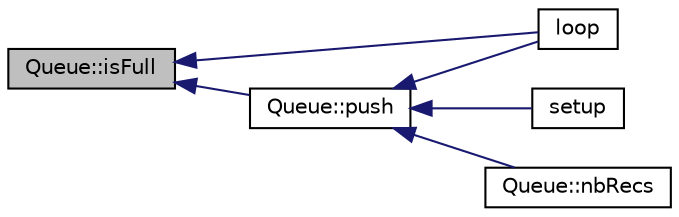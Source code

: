 digraph "Queue::isFull"
{
  edge [fontname="Helvetica",fontsize="10",labelfontname="Helvetica",labelfontsize="10"];
  node [fontname="Helvetica",fontsize="10",shape=record];
  rankdir="LR";
  Node31 [label="Queue::isFull",height=0.2,width=0.4,color="black", fillcolor="grey75", style="filled", fontcolor="black"];
  Node31 -> Node32 [dir="back",color="midnightblue",fontsize="10",style="solid",fontname="Helvetica"];
  Node32 [label="loop",height=0.2,width=0.4,color="black", fillcolor="white", style="filled",URL="$_lib_tst_8ino.html#afe461d27b9c48d5921c00d521181f12f"];
  Node31 -> Node33 [dir="back",color="midnightblue",fontsize="10",style="solid",fontname="Helvetica"];
  Node33 [label="Queue::push",height=0.2,width=0.4,color="black", fillcolor="white", style="filled",URL="$class_queue.html#a415958dbf4a259a52bbc30e20af0d4a7",tooltip="Push record to queue. "];
  Node33 -> Node32 [dir="back",color="midnightblue",fontsize="10",style="solid",fontname="Helvetica"];
  Node33 -> Node34 [dir="back",color="midnightblue",fontsize="10",style="solid",fontname="Helvetica"];
  Node34 [label="setup",height=0.2,width=0.4,color="black", fillcolor="white", style="filled",URL="$_rollover_test_8ino.html#a4fc01d736fe50cf5b977f755b675f11d"];
  Node33 -> Node35 [dir="back",color="midnightblue",fontsize="10",style="solid",fontname="Helvetica"];
  Node35 [label="Queue::nbRecs",height=0.2,width=0.4,color="black", fillcolor="white", style="filled",URL="$class_queue.html#a7cc49f7f967ebd27a4cab081943789d6",tooltip="get number of records in the queue (same as getCount) "];
}
